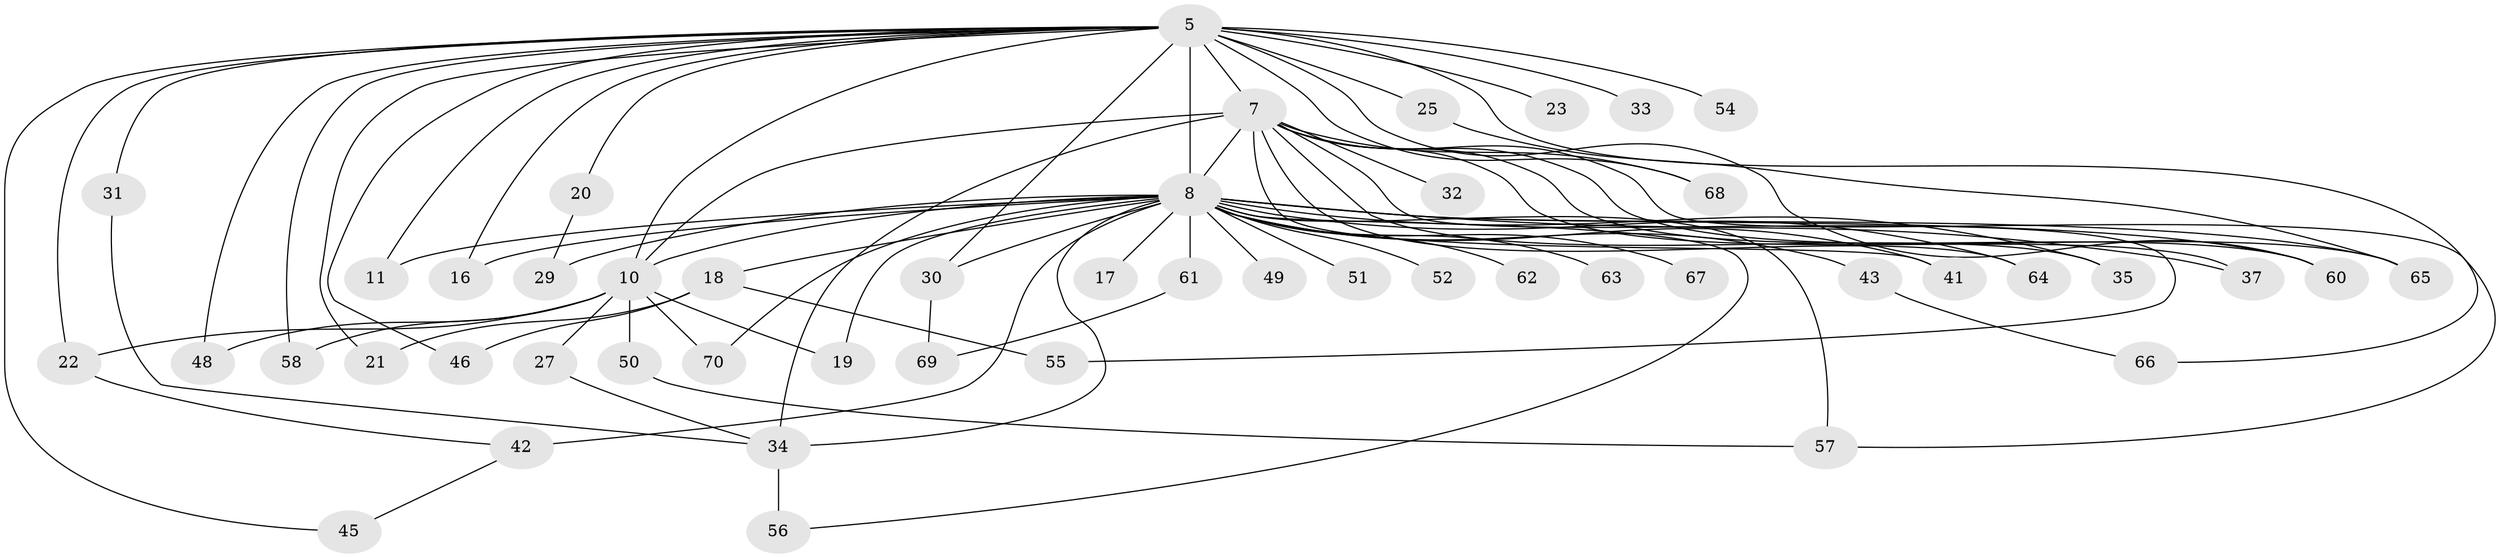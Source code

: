 // original degree distribution, {16: 0.04285714285714286, 27: 0.014285714285714285, 17: 0.02857142857142857, 22: 0.014285714285714285, 15: 0.014285714285714285, 21: 0.014285714285714285, 12: 0.014285714285714285, 2: 0.5571428571428572, 4: 0.04285714285714286, 3: 0.22857142857142856, 8: 0.014285714285714285, 5: 0.014285714285714285}
// Generated by graph-tools (version 1.1) at 2025/49/03/04/25 21:49:55]
// undirected, 49 vertices, 82 edges
graph export_dot {
graph [start="1"]
  node [color=gray90,style=filled];
  5 [super="+1+4"];
  7 [super="+2"];
  8 [super="+6+3"];
  10 [super="+9"];
  11;
  16;
  17;
  18;
  19;
  20;
  21;
  22 [super="+12"];
  23;
  25;
  27;
  29;
  30 [super="+13"];
  31;
  32;
  33;
  34 [super="+14+28"];
  35;
  37;
  41;
  42 [super="+38"];
  43 [super="+15"];
  45;
  46;
  48;
  49 [super="+40"];
  50;
  51;
  52;
  54;
  55;
  56 [super="+36"];
  57 [super="+24"];
  58 [super="+53"];
  60 [super="+59"];
  61 [super="+39"];
  62;
  63;
  64;
  65 [super="+26"];
  66;
  67 [super="+47"];
  68;
  69 [super="+44"];
  70;
  5 -- 7 [weight=6];
  5 -- 8 [weight=9];
  5 -- 10 [weight=6];
  5 -- 21;
  5 -- 25 [weight=2];
  5 -- 31;
  5 -- 33 [weight=2];
  5 -- 48;
  5 -- 54 [weight=2];
  5 -- 68;
  5 -- 11;
  5 -- 66;
  5 -- 16;
  5 -- 23 [weight=2];
  5 -- 58;
  5 -- 22;
  5 -- 45;
  5 -- 46;
  5 -- 20;
  5 -- 60;
  5 -- 30;
  7 -- 8 [weight=6];
  7 -- 10 [weight=4];
  7 -- 32 [weight=2];
  7 -- 34 [weight=2];
  7 -- 41;
  7 -- 55;
  7 -- 65;
  7 -- 64;
  7 -- 35;
  7 -- 37;
  7 -- 68;
  7 -- 57;
  7 -- 60;
  8 -- 10 [weight=6];
  8 -- 17 [weight=2];
  8 -- 29;
  8 -- 30 [weight=2];
  8 -- 35;
  8 -- 41;
  8 -- 52 [weight=2];
  8 -- 61 [weight=2];
  8 -- 62 [weight=2];
  8 -- 63 [weight=2];
  8 -- 64;
  8 -- 11;
  8 -- 18 [weight=2];
  8 -- 19;
  8 -- 37;
  8 -- 43 [weight=3];
  8 -- 51 [weight=2];
  8 -- 56;
  8 -- 49 [weight=3];
  8 -- 67 [weight=3];
  8 -- 70;
  8 -- 16;
  8 -- 42 [weight=2];
  8 -- 34 [weight=2];
  8 -- 57;
  8 -- 65;
  8 -- 60;
  10 -- 27;
  10 -- 50 [weight=2];
  10 -- 70;
  10 -- 48;
  10 -- 19;
  10 -- 22 [weight=2];
  10 -- 58 [weight=2];
  18 -- 21;
  18 -- 46;
  18 -- 55;
  20 -- 29;
  22 -- 42;
  25 -- 65;
  27 -- 34;
  30 -- 69;
  31 -- 34;
  34 -- 56 [weight=2];
  42 -- 45;
  43 -- 66;
  50 -- 57;
  61 -- 69 [weight=2];
}

